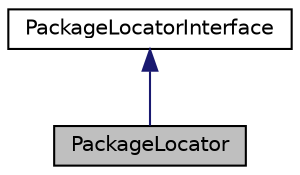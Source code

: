 digraph "PackageLocator"
{
  edge [fontname="Helvetica",fontsize="10",labelfontname="Helvetica",labelfontsize="10"];
  node [fontname="Helvetica",fontsize="10",shape=record];
  Node1 [label="PackageLocator",height=0.2,width=0.4,color="black", fillcolor="grey75", style="filled", fontcolor="black"];
  Node2 -> Node1 [dir="back",color="midnightblue",fontsize="10",style="solid",fontname="Helvetica"];
  Node2 [label="PackageLocatorInterface",height=0.2,width=0.4,color="black", fillcolor="white", style="filled",URL="$interface_aura_1_1_intl_1_1_package_locator_interface.html"];
}
